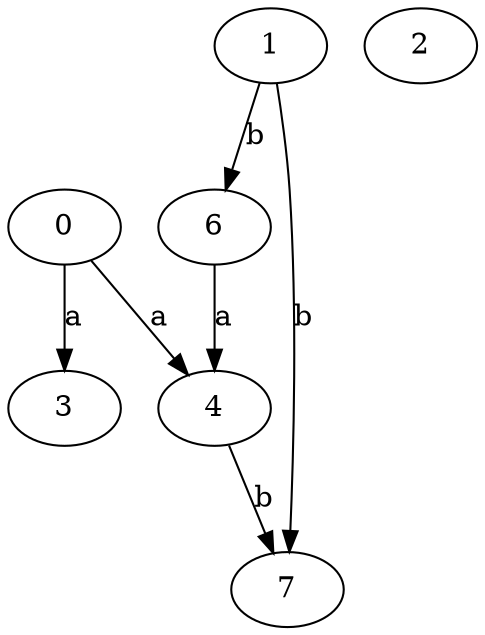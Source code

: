 strict digraph  {
3;
4;
6;
0;
1;
2;
7;
4 -> 7  [label=b];
6 -> 4  [label=a];
0 -> 3  [label=a];
0 -> 4  [label=a];
1 -> 6  [label=b];
1 -> 7  [label=b];
}
